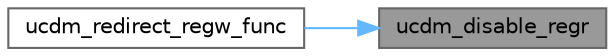 digraph "ucdm_disable_regr"
{
 // INTERACTIVE_SVG=YES
 // LATEX_PDF_SIZE
  bgcolor="transparent";
  edge [fontname=Helvetica,fontsize=10,labelfontname=Helvetica,labelfontsize=10];
  node [fontname=Helvetica,fontsize=10,shape=box,height=0.2,width=0.4];
  rankdir="RL";
  Node1 [id="Node000001",label="ucdm_disable_regr",height=0.2,width=0.4,color="gray40", fillcolor="grey60", style="filled", fontcolor="black",tooltip="Disable UCDM register register access on register."];
  Node1 -> Node2 [id="edge1_Node000001_Node000002",dir="back",color="steelblue1",style="solid",tooltip=" "];
  Node2 [id="Node000002",label="ucdm_redirect_regw_func",height=0.2,width=0.4,color="grey40", fillcolor="white", style="filled",URL="$ucdm_8c.html#a30a332a25c4993000e28caca3ef6198b",tooltip="Configure UCDM register write access on this register to redirect to a function pointer."];
}
